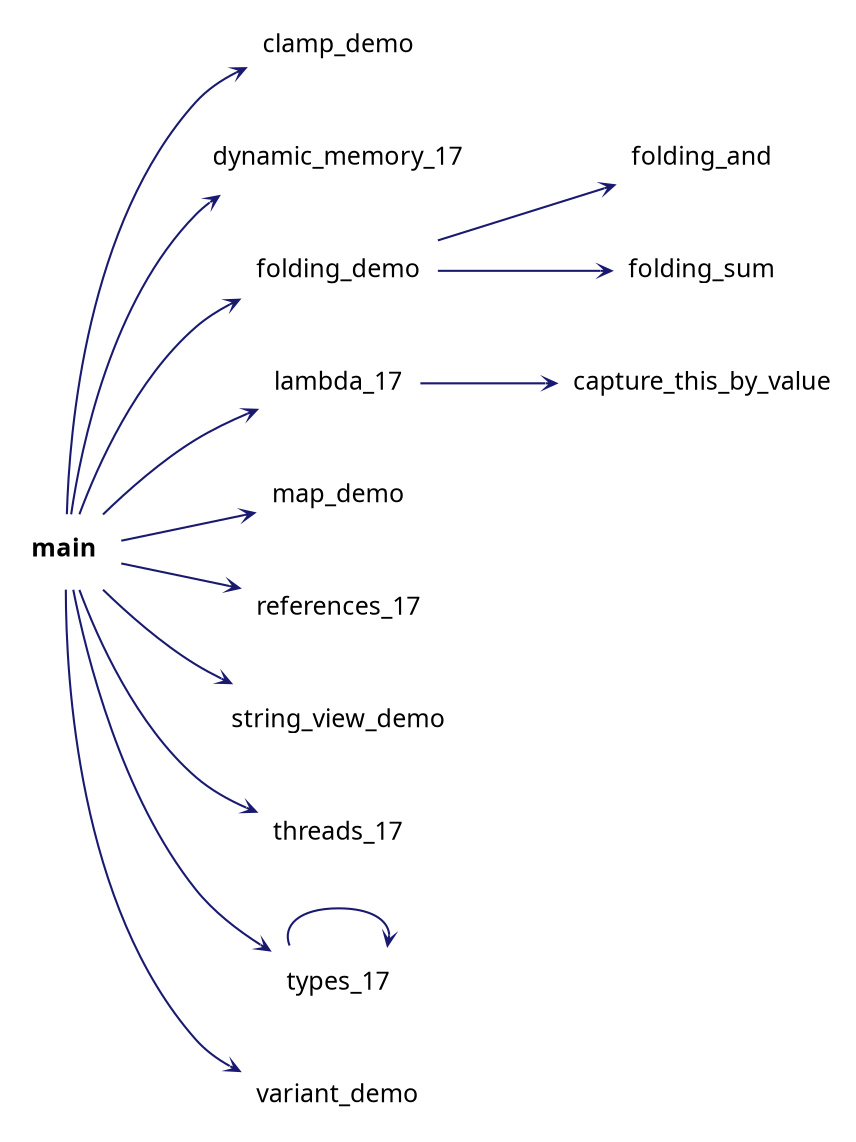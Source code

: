 digraph "main"
{
 // INTERACTIVE_SVG=YES
 // LATEX_PDF_SIZE
  graph [];
  edge [fontname=Ubuntu labelfontsize=10 arrowhead=open arrowtail=open arrowsize=0.5];
  node [fontname=Ubuntu fontsize=12 shape=plaintext];
  rankdir="LR";
  Node1 [label=<<b>main</b>> tooltip=" " ];
  Node1 -> Node2 [color="midnightblue"style="solid"];
  Node2 [label="clamp_demo" URL="$group__lib17.html#ga8cb7163083f1f0a3f822ba830593e2f8" tooltip=" " ];
  Node1 -> Node3 [color="midnightblue"style="solid"];
  Node3 [label="dynamic_memory_17" URL="$group__lib17.html#gab5fcfaf82b4a2f9f162cb824e42a6dc7" tooltip=" " ];
  Node1 -> Node4 [color="midnightblue"style="solid"];
  Node4 [label="folding_demo" URL="$group__folding.html#ga24fef2e3a7adf434ab68772454c869d4" tooltip=" " ];
  Node4 -> Node5 [color="midnightblue"style="solid"];
  Node5 [label="folding_and" URL="$group__folding.html#ga8bac0f4d13844b654a90512a2fed713c" tooltip=" " ];
  Node4 -> Node6 [color="midnightblue"style="solid"];
  Node6 [label="folding_sum" URL="$group__folding.html#ga9b51138a3ead047d2bd4c2076d494687" tooltip=" " ];
  Node1 -> Node7 [color="midnightblue"style="solid"];
  Node7 [label="lambda_17" URL="$group__lcbv.html#ga09d6ec7e96d1419fa2eb7b467b45262d" tooltip=" " ];
  Node7 -> Node8 [color="midnightblue"style="solid"];
  Node8 [label="capture_this_by_value" URL="$group__lcbv.html#gae6783fe92992c7c898941542b211b2d5" tooltip=" " ];
  Node1 -> Node9 [color="midnightblue"style="solid"];
  Node9 [label="map_demo" URL="$group__lib17.html#ga504931ae26977f44fc2ba6e6f916a544" tooltip=" " ];
  Node1 -> Node10 [color="midnightblue"style="solid"];
  Node10 [label="references_17" URL="$group__CPP17.html#ga48cd9a2d84b26f672344c61dbc566073" tooltip=" " ];
  Node1 -> Node11 [color="midnightblue"style="solid"];
  Node11 [label="string_view_demo" URL="$group__lib17.html#gab6d97155e76d78c5c2e7281a7c682f3d" tooltip=" " ];
  Node1 -> Node12 [color="midnightblue"style="solid"];
  Node12 [label="threads_17" URL="$group__threads17.html#ga9f411b8b9bb88cfcb7e7f80487003b09" tooltip=" " ];
  Node1 -> Node13 [color="midnightblue"style="solid"];
  Node13 [label="types_17" URL="$group__land17.html#gaf33143c73fe6d2c858b64736f7e8fdc0" tooltip=" " ];
  Node13 -> Node13 [color="midnightblue"style="solid"];
  Node1 -> Node14 [color="midnightblue"style="solid"];
  Node14 [label="variant_demo" URL="$group__lib17.html#gacee9f90ef33d8839e801b81f2c2deaab" tooltip=" " ];
}
